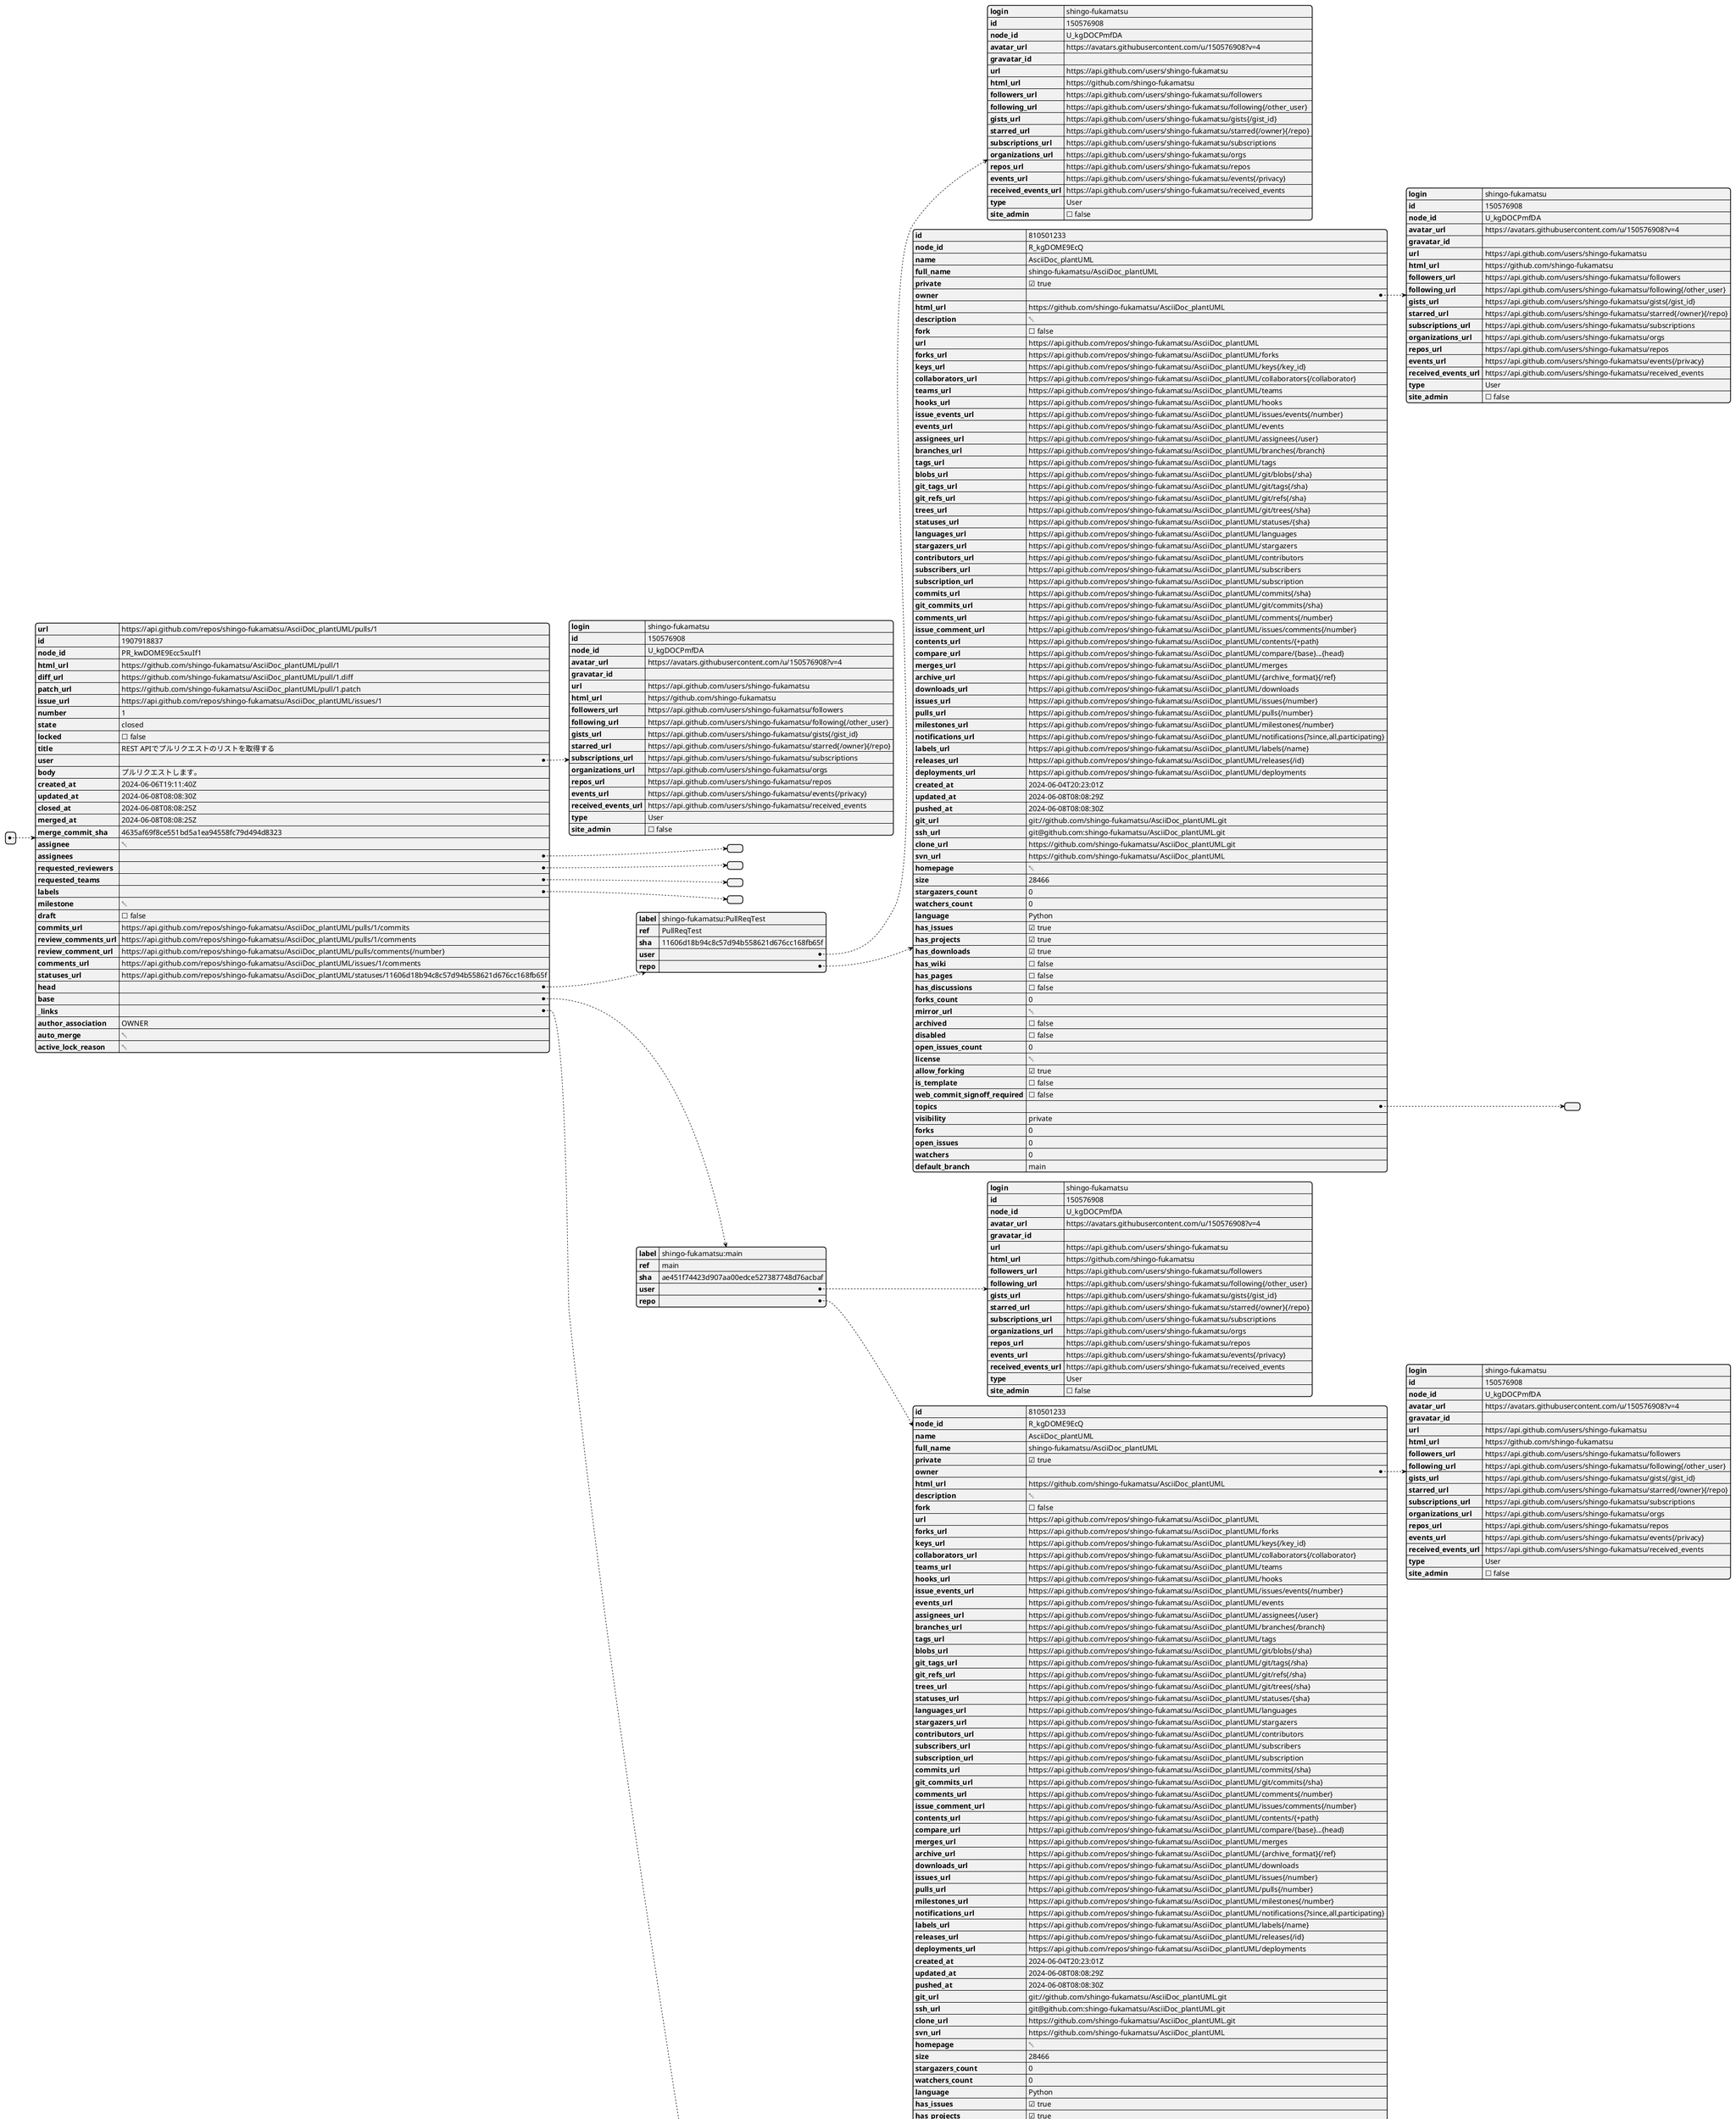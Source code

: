 @startjson TitleFontStyle
[
    {
        "url": "https://api.github.com/repos/shingo-fukamatsu/AsciiDoc_plantUML/pulls/1",
        "id": 1907918837,
        "node_id": "PR_kwDOME9Ecc5xuIf1",
        "html_url": "https://github.com/shingo-fukamatsu/AsciiDoc_plantUML/pull/1",
        "diff_url": "https://github.com/shingo-fukamatsu/AsciiDoc_plantUML/pull/1.diff",
        "patch_url": "https://github.com/shingo-fukamatsu/AsciiDoc_plantUML/pull/1.patch",
        "issue_url": "https://api.github.com/repos/shingo-fukamatsu/AsciiDoc_plantUML/issues/1",
        "number": 1,
        "state": "closed",
        "locked": false,
        "title": "REST APIでプルリクエストのリストを取得する",
        "user": {
            "login": "shingo-fukamatsu",
            "id": 150576908,
            "node_id": "U_kgDOCPmfDA",
            "avatar_url": "https://avatars.githubusercontent.com/u/150576908?v=4",
            "gravatar_id": "",
            "url": "https://api.github.com/users/shingo-fukamatsu",
            "html_url": "https://github.com/shingo-fukamatsu",
            "followers_url": "https://api.github.com/users/shingo-fukamatsu/followers",
            "following_url": "https://api.github.com/users/shingo-fukamatsu/following{/other_user}",
            "gists_url": "https://api.github.com/users/shingo-fukamatsu/gists{/gist_id}",
            "starred_url": "https://api.github.com/users/shingo-fukamatsu/starred{/owner}{/repo}",
            "subscriptions_url": "https://api.github.com/users/shingo-fukamatsu/subscriptions",
            "organizations_url": "https://api.github.com/users/shingo-fukamatsu/orgs",
            "repos_url": "https://api.github.com/users/shingo-fukamatsu/repos",
            "events_url": "https://api.github.com/users/shingo-fukamatsu/events{/privacy}",
            "received_events_url": "https://api.github.com/users/shingo-fukamatsu/received_events",
            "type": "User",
            "site_admin": false
        },
        "body": "プルリクエストします。",
        "created_at": "2024-06-06T19:11:40Z",
        "updated_at": "2024-06-08T08:08:30Z",
        "closed_at": "2024-06-08T08:08:25Z",
        "merged_at": "2024-06-08T08:08:25Z",
        "merge_commit_sha": "4635af69f8ce551bd5a1ea94558fc79d494d8323",
        "assignee": null,
        "assignees": [],
        "requested_reviewers": [],
        "requested_teams": [],
        "labels": [],
        "milestone": null,
        "draft": false,
        "commits_url": "https://api.github.com/repos/shingo-fukamatsu/AsciiDoc_plantUML/pulls/1/commits",
        "review_comments_url": "https://api.github.com/repos/shingo-fukamatsu/AsciiDoc_plantUML/pulls/1/comments",
        "review_comment_url": "https://api.github.com/repos/shingo-fukamatsu/AsciiDoc_plantUML/pulls/comments{/number}",
        "comments_url": "https://api.github.com/repos/shingo-fukamatsu/AsciiDoc_plantUML/issues/1/comments",
        "statuses_url": "https://api.github.com/repos/shingo-fukamatsu/AsciiDoc_plantUML/statuses/11606d18b94c8c57d94b558621d676cc168fb65f",
        "head": {
            "label": "shingo-fukamatsu:PullReqTest",
            "ref": "PullReqTest",
            "sha": "11606d18b94c8c57d94b558621d676cc168fb65f",
            "user": {
                "login": "shingo-fukamatsu",
                "id": 150576908,
                "node_id": "U_kgDOCPmfDA",
                "avatar_url": "https://avatars.githubusercontent.com/u/150576908?v=4",
                "gravatar_id": "",
                "url": "https://api.github.com/users/shingo-fukamatsu",
                "html_url": "https://github.com/shingo-fukamatsu",
                "followers_url": "https://api.github.com/users/shingo-fukamatsu/followers",
                "following_url": "https://api.github.com/users/shingo-fukamatsu/following{/other_user}",
                "gists_url": "https://api.github.com/users/shingo-fukamatsu/gists{/gist_id}",
                "starred_url": "https://api.github.com/users/shingo-fukamatsu/starred{/owner}{/repo}",
                "subscriptions_url": "https://api.github.com/users/shingo-fukamatsu/subscriptions",
                "organizations_url": "https://api.github.com/users/shingo-fukamatsu/orgs",
                "repos_url": "https://api.github.com/users/shingo-fukamatsu/repos",
                "events_url": "https://api.github.com/users/shingo-fukamatsu/events{/privacy}",
                "received_events_url": "https://api.github.com/users/shingo-fukamatsu/received_events",
                "type": "User",
                "site_admin": false
            },
            "repo": {
                "id": 810501233,
                "node_id": "R_kgDOME9EcQ",
                "name": "AsciiDoc_plantUML",
                "full_name": "shingo-fukamatsu/AsciiDoc_plantUML",
                "private": true,
                "owner": {
                    "login": "shingo-fukamatsu",
                    "id": 150576908,
                    "node_id": "U_kgDOCPmfDA",
                    "avatar_url": "https://avatars.githubusercontent.com/u/150576908?v=4",
                    "gravatar_id": "",
                    "url": "https://api.github.com/users/shingo-fukamatsu",
                    "html_url": "https://github.com/shingo-fukamatsu",
                    "followers_url": "https://api.github.com/users/shingo-fukamatsu/followers",
                    "following_url": "https://api.github.com/users/shingo-fukamatsu/following{/other_user}",
                    "gists_url": "https://api.github.com/users/shingo-fukamatsu/gists{/gist_id}",
                    "starred_url": "https://api.github.com/users/shingo-fukamatsu/starred{/owner}{/repo}",
                    "subscriptions_url": "https://api.github.com/users/shingo-fukamatsu/subscriptions",
                    "organizations_url": "https://api.github.com/users/shingo-fukamatsu/orgs",
                    "repos_url": "https://api.github.com/users/shingo-fukamatsu/repos",
                    "events_url": "https://api.github.com/users/shingo-fukamatsu/events{/privacy}",
                    "received_events_url": "https://api.github.com/users/shingo-fukamatsu/received_events",
                    "type": "User",
                    "site_admin": false
                },
                "html_url": "https://github.com/shingo-fukamatsu/AsciiDoc_plantUML",
                "description": null,
                "fork": false,
                "url": "https://api.github.com/repos/shingo-fukamatsu/AsciiDoc_plantUML",
                "forks_url": "https://api.github.com/repos/shingo-fukamatsu/AsciiDoc_plantUML/forks",
                "keys_url": "https://api.github.com/repos/shingo-fukamatsu/AsciiDoc_plantUML/keys{/key_id}",
                "collaborators_url": "https://api.github.com/repos/shingo-fukamatsu/AsciiDoc_plantUML/collaborators{/collaborator}",
                "teams_url": "https://api.github.com/repos/shingo-fukamatsu/AsciiDoc_plantUML/teams",
                "hooks_url": "https://api.github.com/repos/shingo-fukamatsu/AsciiDoc_plantUML/hooks",
                "issue_events_url": "https://api.github.com/repos/shingo-fukamatsu/AsciiDoc_plantUML/issues/events{/number}",
                "events_url": "https://api.github.com/repos/shingo-fukamatsu/AsciiDoc_plantUML/events",
                "assignees_url": "https://api.github.com/repos/shingo-fukamatsu/AsciiDoc_plantUML/assignees{/user}",
                "branches_url": "https://api.github.com/repos/shingo-fukamatsu/AsciiDoc_plantUML/branches{/branch}",
                "tags_url": "https://api.github.com/repos/shingo-fukamatsu/AsciiDoc_plantUML/tags",
                "blobs_url": "https://api.github.com/repos/shingo-fukamatsu/AsciiDoc_plantUML/git/blobs{/sha}",
                "git_tags_url": "https://api.github.com/repos/shingo-fukamatsu/AsciiDoc_plantUML/git/tags{/sha}",
                "git_refs_url": "https://api.github.com/repos/shingo-fukamatsu/AsciiDoc_plantUML/git/refs{/sha}",
                "trees_url": "https://api.github.com/repos/shingo-fukamatsu/AsciiDoc_plantUML/git/trees{/sha}",
                "statuses_url": "https://api.github.com/repos/shingo-fukamatsu/AsciiDoc_plantUML/statuses/{sha}",
                "languages_url": "https://api.github.com/repos/shingo-fukamatsu/AsciiDoc_plantUML/languages",
                "stargazers_url": "https://api.github.com/repos/shingo-fukamatsu/AsciiDoc_plantUML/stargazers",
                "contributors_url": "https://api.github.com/repos/shingo-fukamatsu/AsciiDoc_plantUML/contributors",
                "subscribers_url": "https://api.github.com/repos/shingo-fukamatsu/AsciiDoc_plantUML/subscribers",
                "subscription_url": "https://api.github.com/repos/shingo-fukamatsu/AsciiDoc_plantUML/subscription",
                "commits_url": "https://api.github.com/repos/shingo-fukamatsu/AsciiDoc_plantUML/commits{/sha}",
                "git_commits_url": "https://api.github.com/repos/shingo-fukamatsu/AsciiDoc_plantUML/git/commits{/sha}",
                "comments_url": "https://api.github.com/repos/shingo-fukamatsu/AsciiDoc_plantUML/comments{/number}",
                "issue_comment_url": "https://api.github.com/repos/shingo-fukamatsu/AsciiDoc_plantUML/issues/comments{/number}",
                "contents_url": "https://api.github.com/repos/shingo-fukamatsu/AsciiDoc_plantUML/contents/{+path}",
                "compare_url": "https://api.github.com/repos/shingo-fukamatsu/AsciiDoc_plantUML/compare/{base}...{head}",
                "merges_url": "https://api.github.com/repos/shingo-fukamatsu/AsciiDoc_plantUML/merges",
                "archive_url": "https://api.github.com/repos/shingo-fukamatsu/AsciiDoc_plantUML/{archive_format}{/ref}",
                "downloads_url": "https://api.github.com/repos/shingo-fukamatsu/AsciiDoc_plantUML/downloads",
                "issues_url": "https://api.github.com/repos/shingo-fukamatsu/AsciiDoc_plantUML/issues{/number}",
                "pulls_url": "https://api.github.com/repos/shingo-fukamatsu/AsciiDoc_plantUML/pulls{/number}",
                "milestones_url": "https://api.github.com/repos/shingo-fukamatsu/AsciiDoc_plantUML/milestones{/number}",
                "notifications_url": "https://api.github.com/repos/shingo-fukamatsu/AsciiDoc_plantUML/notifications{?since,all,participating}",
                "labels_url": "https://api.github.com/repos/shingo-fukamatsu/AsciiDoc_plantUML/labels{/name}",
                "releases_url": "https://api.github.com/repos/shingo-fukamatsu/AsciiDoc_plantUML/releases{/id}",
                "deployments_url": "https://api.github.com/repos/shingo-fukamatsu/AsciiDoc_plantUML/deployments",
                "created_at": "2024-06-04T20:23:01Z",
                "updated_at": "2024-06-08T08:08:29Z",
                "pushed_at": "2024-06-08T08:08:30Z",
                "git_url": "git://github.com/shingo-fukamatsu/AsciiDoc_plantUML.git",
                "ssh_url": "git@github.com:shingo-fukamatsu/AsciiDoc_plantUML.git",
                "clone_url": "https://github.com/shingo-fukamatsu/AsciiDoc_plantUML.git",
                "svn_url": "https://github.com/shingo-fukamatsu/AsciiDoc_plantUML",
                "homepage": null,
                "size": 28466,
                "stargazers_count": 0,
                "watchers_count": 0,
                "language": "Python",
                "has_issues": true,
                "has_projects": true,
                "has_downloads": true,
                "has_wiki": false,
                "has_pages": false,
                "has_discussions": false,
                "forks_count": 0,
                "mirror_url": null,
                "archived": false,
                "disabled": false,
                "open_issues_count": 0,
                "license": null,
                "allow_forking": true,
                "is_template": false,
                "web_commit_signoff_required": false,
                "topics": [],
                "visibility": "private",
                "forks": 0,
                "open_issues": 0,
                "watchers": 0,
                "default_branch": "main"
            }
        },
        "base": {
            "label": "shingo-fukamatsu:main",
            "ref": "main",
            "sha": "ae451f74423d907aa00edce527387748d76acbaf",
            "user": {
                "login": "shingo-fukamatsu",
                "id": 150576908,
                "node_id": "U_kgDOCPmfDA",
                "avatar_url": "https://avatars.githubusercontent.com/u/150576908?v=4",
                "gravatar_id": "",
                "url": "https://api.github.com/users/shingo-fukamatsu",
                "html_url": "https://github.com/shingo-fukamatsu",
                "followers_url": "https://api.github.com/users/shingo-fukamatsu/followers",
                "following_url": "https://api.github.com/users/shingo-fukamatsu/following{/other_user}",
                "gists_url": "https://api.github.com/users/shingo-fukamatsu/gists{/gist_id}",
                "starred_url": "https://api.github.com/users/shingo-fukamatsu/starred{/owner}{/repo}",
                "subscriptions_url": "https://api.github.com/users/shingo-fukamatsu/subscriptions",
                "organizations_url": "https://api.github.com/users/shingo-fukamatsu/orgs",
                "repos_url": "https://api.github.com/users/shingo-fukamatsu/repos",
                "events_url": "https://api.github.com/users/shingo-fukamatsu/events{/privacy}",
                "received_events_url": "https://api.github.com/users/shingo-fukamatsu/received_events",
                "type": "User",
                "site_admin": false
            },
            "repo": {
                "id": 810501233,
                "node_id": "R_kgDOME9EcQ",
                "name": "AsciiDoc_plantUML",
                "full_name": "shingo-fukamatsu/AsciiDoc_plantUML",
                "private": true,
                "owner": {
                    "login": "shingo-fukamatsu",
                    "id": 150576908,
                    "node_id": "U_kgDOCPmfDA",
                    "avatar_url": "https://avatars.githubusercontent.com/u/150576908?v=4",
                    "gravatar_id": "",
                    "url": "https://api.github.com/users/shingo-fukamatsu",
                    "html_url": "https://github.com/shingo-fukamatsu",
                    "followers_url": "https://api.github.com/users/shingo-fukamatsu/followers",
                    "following_url": "https://api.github.com/users/shingo-fukamatsu/following{/other_user}",
                    "gists_url": "https://api.github.com/users/shingo-fukamatsu/gists{/gist_id}",
                    "starred_url": "https://api.github.com/users/shingo-fukamatsu/starred{/owner}{/repo}",
                    "subscriptions_url": "https://api.github.com/users/shingo-fukamatsu/subscriptions",
                    "organizations_url": "https://api.github.com/users/shingo-fukamatsu/orgs",
                    "repos_url": "https://api.github.com/users/shingo-fukamatsu/repos",
                    "events_url": "https://api.github.com/users/shingo-fukamatsu/events{/privacy}",
                    "received_events_url": "https://api.github.com/users/shingo-fukamatsu/received_events",
                    "type": "User",
                    "site_admin": false
                },
                "html_url": "https://github.com/shingo-fukamatsu/AsciiDoc_plantUML",
                "description": null,
                "fork": false,
                "url": "https://api.github.com/repos/shingo-fukamatsu/AsciiDoc_plantUML",
                "forks_url": "https://api.github.com/repos/shingo-fukamatsu/AsciiDoc_plantUML/forks",
                "keys_url": "https://api.github.com/repos/shingo-fukamatsu/AsciiDoc_plantUML/keys{/key_id}",
                "collaborators_url": "https://api.github.com/repos/shingo-fukamatsu/AsciiDoc_plantUML/collaborators{/collaborator}",
                "teams_url": "https://api.github.com/repos/shingo-fukamatsu/AsciiDoc_plantUML/teams",
                "hooks_url": "https://api.github.com/repos/shingo-fukamatsu/AsciiDoc_plantUML/hooks",
                "issue_events_url": "https://api.github.com/repos/shingo-fukamatsu/AsciiDoc_plantUML/issues/events{/number}",
                "events_url": "https://api.github.com/repos/shingo-fukamatsu/AsciiDoc_plantUML/events",
                "assignees_url": "https://api.github.com/repos/shingo-fukamatsu/AsciiDoc_plantUML/assignees{/user}",
                "branches_url": "https://api.github.com/repos/shingo-fukamatsu/AsciiDoc_plantUML/branches{/branch}",
                "tags_url": "https://api.github.com/repos/shingo-fukamatsu/AsciiDoc_plantUML/tags",
                "blobs_url": "https://api.github.com/repos/shingo-fukamatsu/AsciiDoc_plantUML/git/blobs{/sha}",
                "git_tags_url": "https://api.github.com/repos/shingo-fukamatsu/AsciiDoc_plantUML/git/tags{/sha}",
                "git_refs_url": "https://api.github.com/repos/shingo-fukamatsu/AsciiDoc_plantUML/git/refs{/sha}",
                "trees_url": "https://api.github.com/repos/shingo-fukamatsu/AsciiDoc_plantUML/git/trees{/sha}",
                "statuses_url": "https://api.github.com/repos/shingo-fukamatsu/AsciiDoc_plantUML/statuses/{sha}",
                "languages_url": "https://api.github.com/repos/shingo-fukamatsu/AsciiDoc_plantUML/languages",
                "stargazers_url": "https://api.github.com/repos/shingo-fukamatsu/AsciiDoc_plantUML/stargazers",
                "contributors_url": "https://api.github.com/repos/shingo-fukamatsu/AsciiDoc_plantUML/contributors",
                "subscribers_url": "https://api.github.com/repos/shingo-fukamatsu/AsciiDoc_plantUML/subscribers",
                "subscription_url": "https://api.github.com/repos/shingo-fukamatsu/AsciiDoc_plantUML/subscription",
                "commits_url": "https://api.github.com/repos/shingo-fukamatsu/AsciiDoc_plantUML/commits{/sha}",
                "git_commits_url": "https://api.github.com/repos/shingo-fukamatsu/AsciiDoc_plantUML/git/commits{/sha}",
                "comments_url": "https://api.github.com/repos/shingo-fukamatsu/AsciiDoc_plantUML/comments{/number}",
                "issue_comment_url": "https://api.github.com/repos/shingo-fukamatsu/AsciiDoc_plantUML/issues/comments{/number}",
                "contents_url": "https://api.github.com/repos/shingo-fukamatsu/AsciiDoc_plantUML/contents/{+path}",
                "compare_url": "https://api.github.com/repos/shingo-fukamatsu/AsciiDoc_plantUML/compare/{base}...{head}",
                "merges_url": "https://api.github.com/repos/shingo-fukamatsu/AsciiDoc_plantUML/merges",
                "archive_url": "https://api.github.com/repos/shingo-fukamatsu/AsciiDoc_plantUML/{archive_format}{/ref}",
                "downloads_url": "https://api.github.com/repos/shingo-fukamatsu/AsciiDoc_plantUML/downloads",
                "issues_url": "https://api.github.com/repos/shingo-fukamatsu/AsciiDoc_plantUML/issues{/number}",
                "pulls_url": "https://api.github.com/repos/shingo-fukamatsu/AsciiDoc_plantUML/pulls{/number}",
                "milestones_url": "https://api.github.com/repos/shingo-fukamatsu/AsciiDoc_plantUML/milestones{/number}",
                "notifications_url": "https://api.github.com/repos/shingo-fukamatsu/AsciiDoc_plantUML/notifications{?since,all,participating}",
                "labels_url": "https://api.github.com/repos/shingo-fukamatsu/AsciiDoc_plantUML/labels{/name}",
                "releases_url": "https://api.github.com/repos/shingo-fukamatsu/AsciiDoc_plantUML/releases{/id}",
                "deployments_url": "https://api.github.com/repos/shingo-fukamatsu/AsciiDoc_plantUML/deployments",
                "created_at": "2024-06-04T20:23:01Z",
                "updated_at": "2024-06-08T08:08:29Z",
                "pushed_at": "2024-06-08T08:08:30Z",
                "git_url": "git://github.com/shingo-fukamatsu/AsciiDoc_plantUML.git",
                "ssh_url": "git@github.com:shingo-fukamatsu/AsciiDoc_plantUML.git",
                "clone_url": "https://github.com/shingo-fukamatsu/AsciiDoc_plantUML.git",
                "svn_url": "https://github.com/shingo-fukamatsu/AsciiDoc_plantUML",
                "homepage": null,
                "size": 28466,
                "stargazers_count": 0,
                "watchers_count": 0,
                "language": "Python",
                "has_issues": true,
                "has_projects": true,
                "has_downloads": true,
                "has_wiki": false,
                "has_pages": false,
                "has_discussions": false,
                "forks_count": 0,
                "mirror_url": null,
                "archived": false,
                "disabled": false,
                "open_issues_count": 0,
                "license": null,
                "allow_forking": true,
                "is_template": false,
                "web_commit_signoff_required": false,
                "topics": [],
                "visibility": "private",
                "forks": 0,
                "open_issues": 0,
                "watchers": 0,
                "default_branch": "main"
            }
        },
        "_links": {
            "self": {
                "href": "https://api.github.com/repos/shingo-fukamatsu/AsciiDoc_plantUML/pulls/1"
            },
            "html": {
                "href": "https://github.com/shingo-fukamatsu/AsciiDoc_plantUML/pull/1"
            },
            "issue": {
                "href": "https://api.github.com/repos/shingo-fukamatsu/AsciiDoc_plantUML/issues/1"
            },
            "comments": {
                "href": "https://api.github.com/repos/shingo-fukamatsu/AsciiDoc_plantUML/issues/1/comments"
            },
            "review_comments": {
                "href": "https://api.github.com/repos/shingo-fukamatsu/AsciiDoc_plantUML/pulls/1/comments"
            },
            "review_comment": {
                "href": "https://api.github.com/repos/shingo-fukamatsu/AsciiDoc_plantUML/pulls/comments{/number}"
            },
            "commits": {
                "href": "https://api.github.com/repos/shingo-fukamatsu/AsciiDoc_plantUML/pulls/1/commits"
            },
            "statuses": {
                "href": "https://api.github.com/repos/shingo-fukamatsu/AsciiDoc_plantUML/statuses/11606d18b94c8c57d94b558621d676cc168fb65f"
            }
        },
        "author_association": "OWNER",
        "auto_merge": null,
        "active_lock_reason": null
    }
]
@endjson